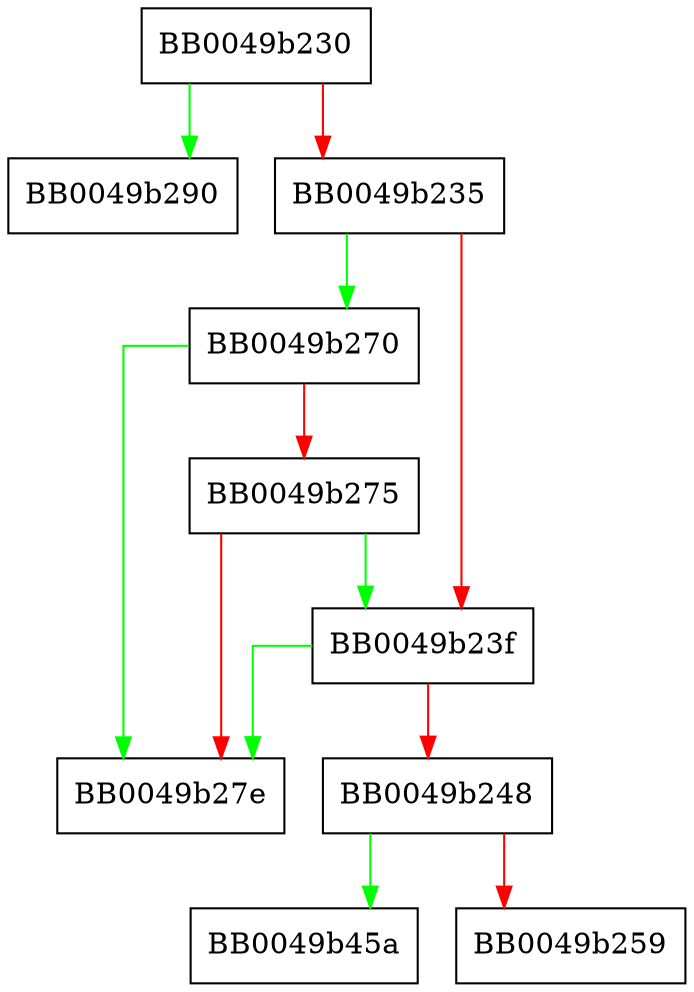 digraph SSL_state_string_long {
  node [shape="box"];
  graph [splines=ortho];
  BB0049b230 -> BB0049b290 [color="green"];
  BB0049b230 -> BB0049b235 [color="red"];
  BB0049b235 -> BB0049b270 [color="green"];
  BB0049b235 -> BB0049b23f [color="red"];
  BB0049b23f -> BB0049b27e [color="green"];
  BB0049b23f -> BB0049b248 [color="red"];
  BB0049b248 -> BB0049b45a [color="green"];
  BB0049b248 -> BB0049b259 [color="red"];
  BB0049b270 -> BB0049b27e [color="green"];
  BB0049b270 -> BB0049b275 [color="red"];
  BB0049b275 -> BB0049b23f [color="green"];
  BB0049b275 -> BB0049b27e [color="red"];
}